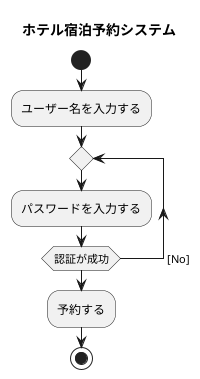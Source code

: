 @startuml 演習7-1
title ホテル宿泊予約システム
start
:ユーザー名を入力する;
repeat
:パスワードを入力する;
repeat while (認証が成功) -> [No]
:予約する;
stop
@enduml